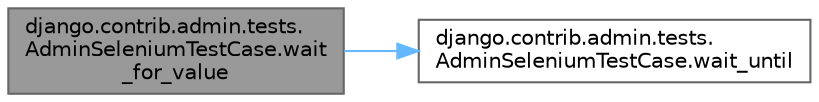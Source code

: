 digraph "django.contrib.admin.tests.AdminSeleniumTestCase.wait_for_value"
{
 // LATEX_PDF_SIZE
  bgcolor="transparent";
  edge [fontname=Helvetica,fontsize=10,labelfontname=Helvetica,labelfontsize=10];
  node [fontname=Helvetica,fontsize=10,shape=box,height=0.2,width=0.4];
  rankdir="LR";
  Node1 [id="Node000001",label="django.contrib.admin.tests.\lAdminSeleniumTestCase.wait\l_for_value",height=0.2,width=0.4,color="gray40", fillcolor="grey60", style="filled", fontcolor="black",tooltip=" "];
  Node1 -> Node2 [id="edge1_Node000001_Node000002",color="steelblue1",style="solid",tooltip=" "];
  Node2 [id="Node000002",label="django.contrib.admin.tests.\lAdminSeleniumTestCase.wait_until",height=0.2,width=0.4,color="grey40", fillcolor="white", style="filled",URL="$classdjango_1_1contrib_1_1admin_1_1tests_1_1_admin_selenium_test_case.html#a3a48efc681ae9529d745d0dd95cca962",tooltip=" "];
}
